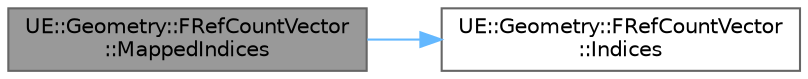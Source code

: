 digraph "UE::Geometry::FRefCountVector::MappedIndices"
{
 // INTERACTIVE_SVG=YES
 // LATEX_PDF_SIZE
  bgcolor="transparent";
  edge [fontname=Helvetica,fontsize=10,labelfontname=Helvetica,labelfontsize=10];
  node [fontname=Helvetica,fontsize=10,shape=box,height=0.2,width=0.4];
  rankdir="LR";
  Node1 [id="Node000001",label="UE::Geometry::FRefCountVector\l::MappedIndices",height=0.2,width=0.4,color="gray40", fillcolor="grey60", style="filled", fontcolor="black",tooltip="returns iteration object over mapping applied to valid indices eg usage: for (FVector3d v : mapped_in..."];
  Node1 -> Node2 [id="edge1_Node000001_Node000002",color="steelblue1",style="solid",tooltip=" "];
  Node2 [id="Node000002",label="UE::Geometry::FRefCountVector\l::Indices",height=0.2,width=0.4,color="grey40", fillcolor="white", style="filled",URL="$d8/d44/classUE_1_1Geometry_1_1FRefCountVector.html#af920a4e7a9bc2e46104073fdab240d9d",tooltip="returns iteration object over valid indices usage: for (int idx : indices()) { ......"];
}
